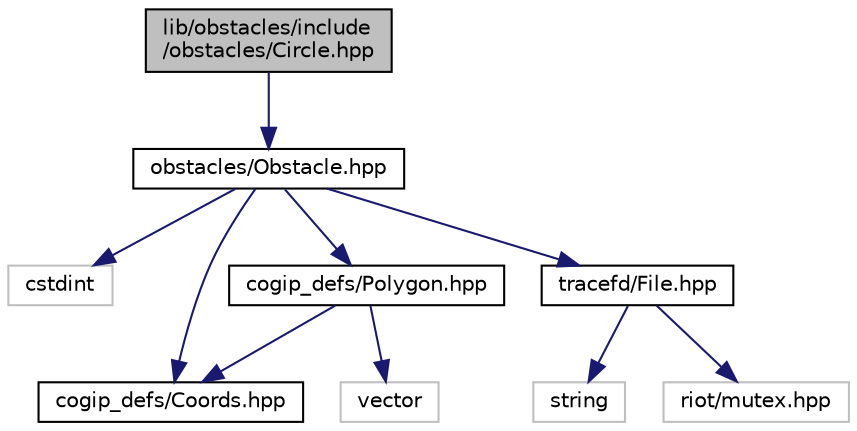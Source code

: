 digraph "lib/obstacles/include/obstacles/Circle.hpp"
{
 // LATEX_PDF_SIZE
  bgcolor="transparent";
  edge [fontname="Helvetica",fontsize="10",labelfontname="Helvetica",labelfontsize="10"];
  node [fontname="Helvetica",fontsize="10",shape=record];
  Node1 [label="lib/obstacles/include\l/obstacles/Circle.hpp",height=0.2,width=0.4,color="black", fillcolor="grey75", style="filled", fontcolor="black",tooltip="Circle obstacle class declaration."];
  Node1 -> Node2 [color="midnightblue",fontsize="10",style="solid",fontname="Helvetica"];
  Node2 [label="obstacles/Obstacle.hpp",height=0.2,width=0.4,color="black",URL="$Obstacle_8hpp.html",tooltip="Polygon obstacle class declaration."];
  Node2 -> Node3 [color="midnightblue",fontsize="10",style="solid",fontname="Helvetica"];
  Node3 [label="cstdint",height=0.2,width=0.4,color="grey75",tooltip=" "];
  Node2 -> Node4 [color="midnightblue",fontsize="10",style="solid",fontname="Helvetica"];
  Node4 [label="cogip_defs/Coords.hpp",height=0.2,width=0.4,color="black",URL="$Coords_8hpp.html",tooltip="Coords declaration."];
  Node2 -> Node5 [color="midnightblue",fontsize="10",style="solid",fontname="Helvetica"];
  Node5 [label="cogip_defs/Polygon.hpp",height=0.2,width=0.4,color="black",URL="$cogip__defs_2include_2cogip__defs_2Polygon_8hpp.html",tooltip="Polygon class declaration."];
  Node5 -> Node6 [color="midnightblue",fontsize="10",style="solid",fontname="Helvetica"];
  Node6 [label="vector",height=0.2,width=0.4,color="grey75",tooltip=" "];
  Node5 -> Node4 [color="midnightblue",fontsize="10",style="solid",fontname="Helvetica"];
  Node2 -> Node7 [color="midnightblue",fontsize="10",style="solid",fontname="Helvetica"];
  Node7 [label="tracefd/File.hpp",height=0.2,width=0.4,color="black",URL="$File_8hpp.html",tooltip="File class declaration."];
  Node7 -> Node8 [color="midnightblue",fontsize="10",style="solid",fontname="Helvetica"];
  Node8 [label="string",height=0.2,width=0.4,color="grey75",tooltip=" "];
  Node7 -> Node9 [color="midnightblue",fontsize="10",style="solid",fontname="Helvetica"];
  Node9 [label="riot/mutex.hpp",height=0.2,width=0.4,color="grey75",tooltip=" "];
}
